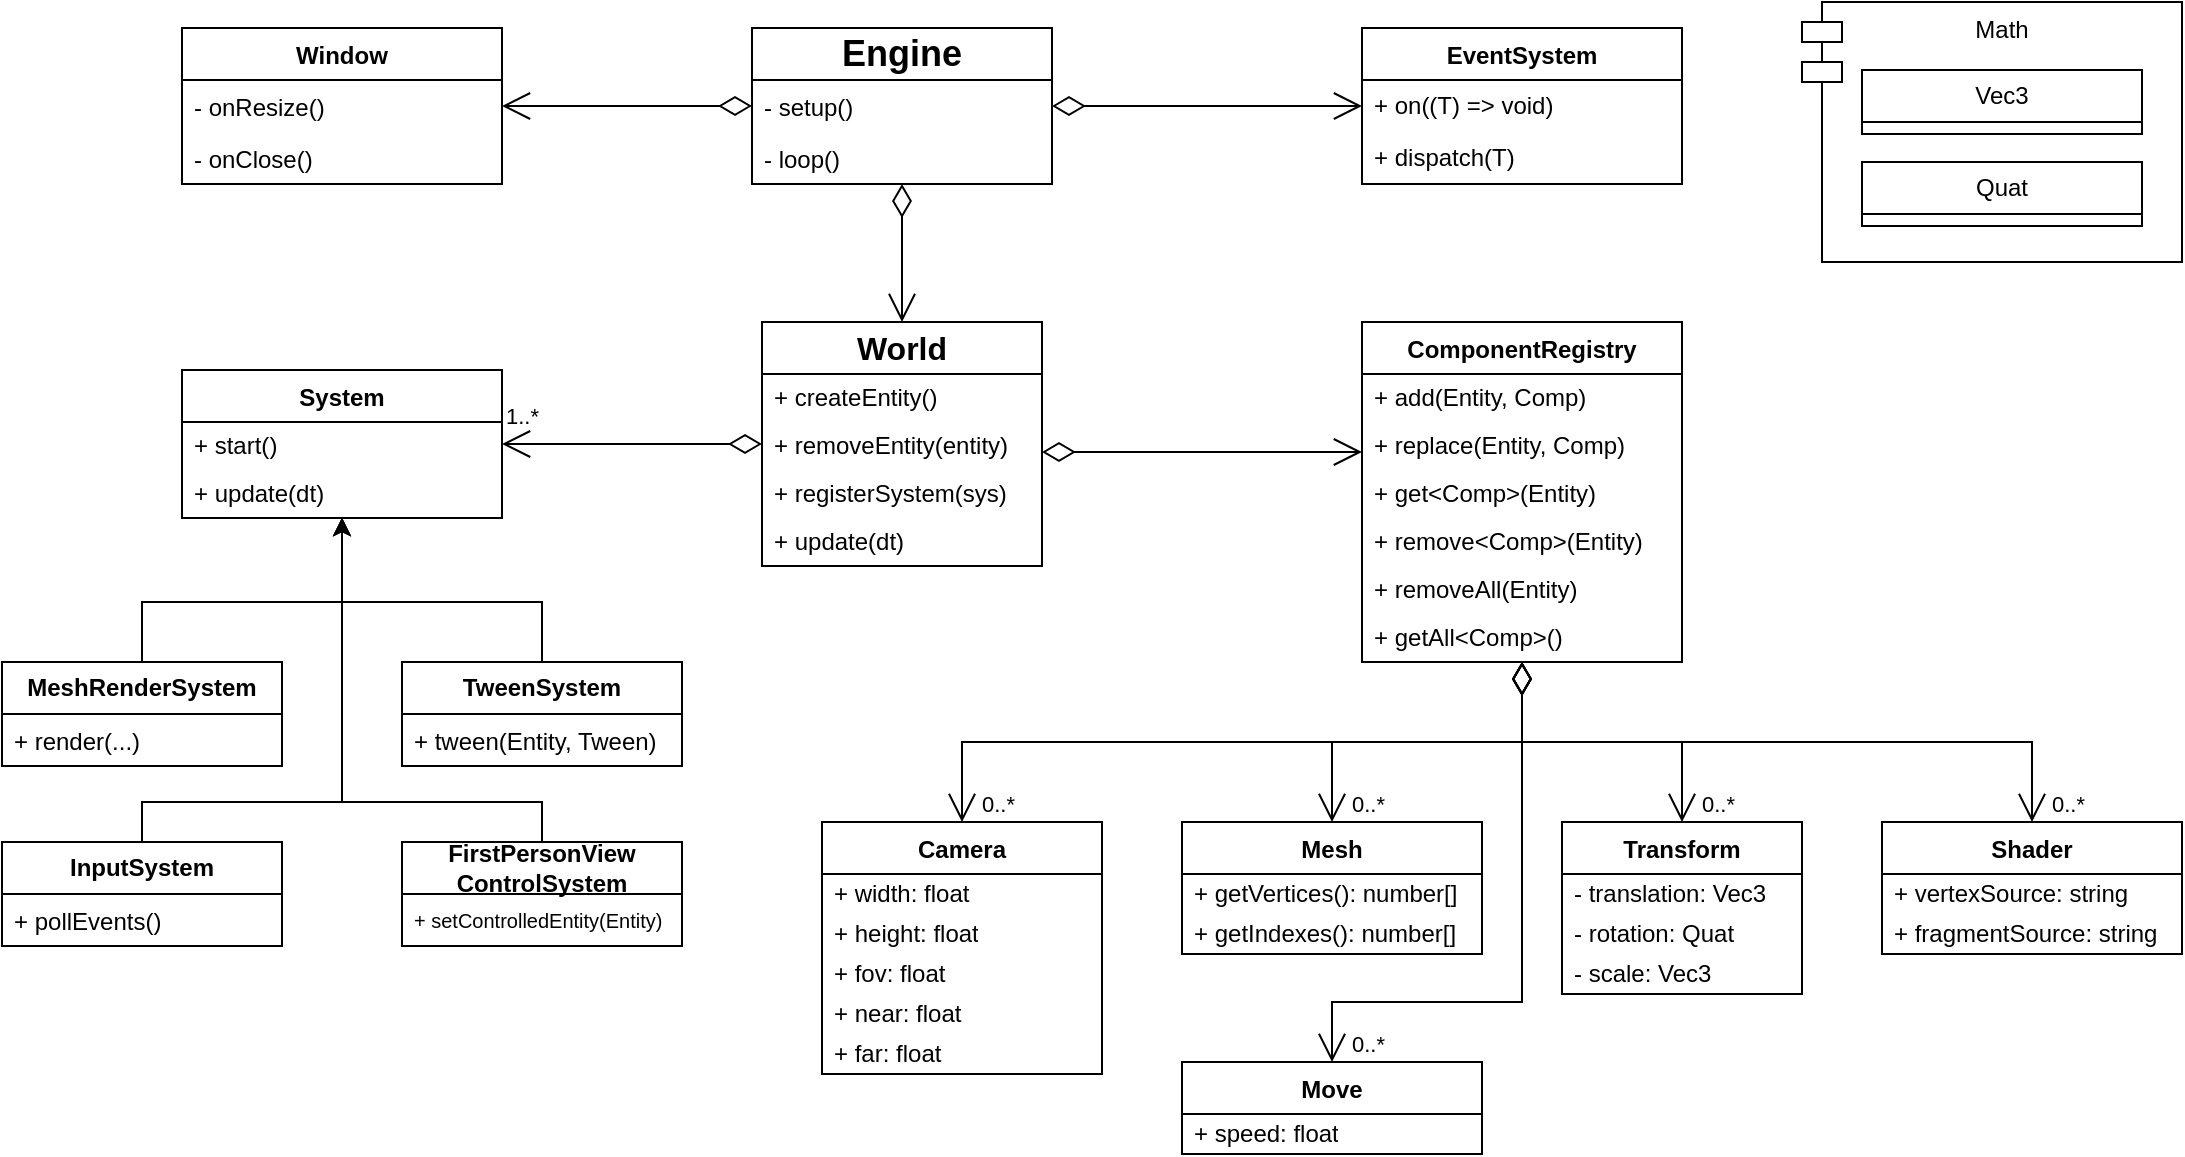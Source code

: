 <mxfile version="27.0.9">
  <diagram name="Страница — 1" id="kJVgFP-XCL9LoOZHXFr-">
    <mxGraphModel dx="1051" dy="782" grid="1" gridSize="10" guides="1" tooltips="1" connect="1" arrows="1" fold="1" page="1" pageScale="1" pageWidth="1169" pageHeight="827" background="none" math="0" shadow="0">
      <root>
        <mxCell id="0" />
        <mxCell id="1" parent="0" />
        <mxCell id="59MKXKUP5RYxz5AlFKz5-1" value="Window" style="swimlane;fontStyle=1;align=center;verticalAlign=top;childLayout=stackLayout;horizontal=1;startSize=26;horizontalStack=0;resizeParent=1;resizeParentMax=0;resizeLast=0;collapsible=1;marginBottom=0;whiteSpace=wrap;html=1;rounded=0;" parent="1" vertex="1">
          <mxGeometry x="130" y="33" width="160" height="78" as="geometry">
            <mxRectangle x="420" y="360" width="100" height="30" as="alternateBounds" />
          </mxGeometry>
        </mxCell>
        <mxCell id="wzKogEVJgoXQ_dvHDsTk-3" value="- onResize()" style="text;strokeColor=none;fillColor=none;align=left;verticalAlign=top;spacingLeft=4;spacingRight=4;overflow=hidden;rotatable=0;points=[[0,0.5],[1,0.5]];portConstraint=eastwest;whiteSpace=wrap;html=1;rounded=0;" parent="59MKXKUP5RYxz5AlFKz5-1" vertex="1">
          <mxGeometry y="26" width="160" height="26" as="geometry" />
        </mxCell>
        <mxCell id="wzKogEVJgoXQ_dvHDsTk-4" value="- onClose()" style="text;strokeColor=none;fillColor=none;align=left;verticalAlign=top;spacingLeft=4;spacingRight=4;overflow=hidden;rotatable=0;points=[[0,0.5],[1,0.5]];portConstraint=eastwest;whiteSpace=wrap;html=1;rounded=0;" parent="59MKXKUP5RYxz5AlFKz5-1" vertex="1">
          <mxGeometry y="52" width="160" height="26" as="geometry" />
        </mxCell>
        <mxCell id="gk4QDaXg1C4XhF2hDk9a-3" value="Engine" style="swimlane;fontStyle=1;align=center;verticalAlign=middle;childLayout=stackLayout;horizontal=1;startSize=26;horizontalStack=0;resizeParent=1;resizeParentMax=0;resizeLast=0;collapsible=1;marginBottom=0;whiteSpace=wrap;html=1;rounded=0;fontSize=18;" parent="1" vertex="1">
          <mxGeometry x="415" y="33" width="150" height="78" as="geometry" />
        </mxCell>
        <mxCell id="gk4QDaXg1C4XhF2hDk9a-6" value="- setup()" style="text;strokeColor=none;fillColor=none;align=left;verticalAlign=top;spacingLeft=4;spacingRight=4;overflow=hidden;rotatable=0;points=[[0,0.5],[1,0.5]];portConstraint=eastwest;whiteSpace=wrap;html=1;rounded=0;" parent="gk4QDaXg1C4XhF2hDk9a-3" vertex="1">
          <mxGeometry y="26" width="150" height="26" as="geometry" />
        </mxCell>
        <mxCell id="QrIwYJtL0aNKeHC7VFV3-32" value="- loop()" style="text;strokeColor=none;fillColor=none;align=left;verticalAlign=top;spacingLeft=4;spacingRight=4;overflow=hidden;rotatable=0;points=[[0,0.5],[1,0.5]];portConstraint=eastwest;whiteSpace=wrap;html=1;rounded=0;" parent="gk4QDaXg1C4XhF2hDk9a-3" vertex="1">
          <mxGeometry y="52" width="150" height="26" as="geometry" />
        </mxCell>
        <mxCell id="wzKogEVJgoXQ_dvHDsTk-5" value="Mesh" style="swimlane;fontStyle=1;align=center;verticalAlign=top;childLayout=stackLayout;horizontal=1;startSize=26;horizontalStack=0;resizeParent=1;resizeParentMax=0;resizeLast=0;collapsible=1;marginBottom=0;whiteSpace=wrap;html=1;rounded=0;" parent="1" vertex="1">
          <mxGeometry x="630" y="430" width="150" height="66" as="geometry" />
        </mxCell>
        <mxCell id="wzKogEVJgoXQ_dvHDsTk-8" value="+ getVertices(): number[]" style="text;strokeColor=none;fillColor=none;align=left;verticalAlign=middle;spacingLeft=4;spacingRight=4;overflow=hidden;rotatable=0;points=[[0,0.5],[1,0.5]];portConstraint=eastwest;whiteSpace=wrap;html=1;rounded=0;" parent="wzKogEVJgoXQ_dvHDsTk-5" vertex="1">
          <mxGeometry y="26" width="150" height="20" as="geometry" />
        </mxCell>
        <mxCell id="wzKogEVJgoXQ_dvHDsTk-9" value="+ getIndexes(): number[]" style="text;strokeColor=none;fillColor=none;align=left;verticalAlign=middle;spacingLeft=4;spacingRight=4;overflow=hidden;rotatable=0;points=[[0,0.5],[1,0.5]];portConstraint=eastwest;whiteSpace=wrap;html=1;rounded=0;" parent="wzKogEVJgoXQ_dvHDsTk-5" vertex="1">
          <mxGeometry y="46" width="150" height="20" as="geometry" />
        </mxCell>
        <mxCell id="QrIwYJtL0aNKeHC7VFV3-47" style="edgeStyle=orthogonalEdgeStyle;rounded=0;orthogonalLoop=1;jettySize=auto;html=1;" parent="1" source="wzKogEVJgoXQ_dvHDsTk-12" target="QrIwYJtL0aNKeHC7VFV3-22" edge="1">
          <mxGeometry relative="1" as="geometry">
            <Array as="points">
              <mxPoint x="110" y="320" />
              <mxPoint x="210" y="320" />
            </Array>
          </mxGeometry>
        </mxCell>
        <mxCell id="wzKogEVJgoXQ_dvHDsTk-12" value="&lt;b&gt;Mesh&lt;/b&gt;&lt;b style=&quot;background-color: transparent; color: light-dark(rgb(0, 0, 0), rgb(255, 255, 255));&quot;&gt;RenderSystem&lt;/b&gt;" style="swimlane;fontStyle=0;childLayout=stackLayout;horizontal=1;startSize=26;horizontalStack=0;resizeParent=1;resizeParentMax=0;resizeLast=0;collapsible=1;marginBottom=0;whiteSpace=wrap;html=1;rounded=0;" parent="1" vertex="1">
          <mxGeometry x="40" y="350" width="140" height="52" as="geometry" />
        </mxCell>
        <mxCell id="wzKogEVJgoXQ_dvHDsTk-28" value="+ render(...)" style="text;strokeColor=none;fillColor=none;align=left;verticalAlign=top;spacingLeft=4;spacingRight=4;overflow=hidden;rotatable=0;points=[[0,0.5],[1,0.5]];portConstraint=eastwest;whiteSpace=wrap;html=1;rounded=0;" parent="wzKogEVJgoXQ_dvHDsTk-12" vertex="1">
          <mxGeometry y="26" width="140" height="26" as="geometry" />
        </mxCell>
        <mxCell id="wzKogEVJgoXQ_dvHDsTk-47" value="Shader" style="swimlane;fontStyle=1;align=center;verticalAlign=top;childLayout=stackLayout;horizontal=1;startSize=26;horizontalStack=0;resizeParent=1;resizeParentMax=0;resizeLast=0;collapsible=1;marginBottom=0;whiteSpace=wrap;html=1;" parent="1" vertex="1">
          <mxGeometry x="980" y="430" width="150" height="66" as="geometry" />
        </mxCell>
        <mxCell id="y3rgqpHlrFi_ndwINQHy-4" value="+ vertexSource: string" style="text;strokeColor=none;fillColor=none;align=left;verticalAlign=middle;spacingLeft=4;spacingRight=4;overflow=hidden;rotatable=0;points=[[0,0.5],[1,0.5]];portConstraint=eastwest;whiteSpace=wrap;html=1;" parent="wzKogEVJgoXQ_dvHDsTk-47" vertex="1">
          <mxGeometry y="26" width="150" height="20" as="geometry" />
        </mxCell>
        <mxCell id="y3rgqpHlrFi_ndwINQHy-5" value="+ fragmentSource: string" style="text;strokeColor=none;fillColor=none;align=left;verticalAlign=middle;spacingLeft=4;spacingRight=4;overflow=hidden;rotatable=0;points=[[0,0.5],[1,0.5]];portConstraint=eastwest;whiteSpace=wrap;html=1;" parent="wzKogEVJgoXQ_dvHDsTk-47" vertex="1">
          <mxGeometry y="46" width="150" height="20" as="geometry" />
        </mxCell>
        <mxCell id="wzKogEVJgoXQ_dvHDsTk-62" value="Camera" style="swimlane;fontStyle=1;align=center;verticalAlign=top;childLayout=stackLayout;horizontal=1;startSize=26;horizontalStack=0;resizeParent=1;resizeParentMax=0;resizeLast=0;collapsible=1;marginBottom=0;whiteSpace=wrap;html=1;comic=0;noLabel=0;" parent="1" vertex="1">
          <mxGeometry x="450" y="430" width="140" height="126" as="geometry" />
        </mxCell>
        <mxCell id="wzKogEVJgoXQ_dvHDsTk-65" value="+ width: float" style="text;strokeColor=none;fillColor=none;align=left;verticalAlign=middle;spacingLeft=4;spacingRight=4;overflow=hidden;rotatable=0;points=[[0,0.5],[1,0.5]];portConstraint=eastwest;whiteSpace=wrap;html=1;" parent="wzKogEVJgoXQ_dvHDsTk-62" vertex="1">
          <mxGeometry y="26" width="140" height="20" as="geometry" />
        </mxCell>
        <mxCell id="wzKogEVJgoXQ_dvHDsTk-68" value="+ height: float" style="text;strokeColor=none;fillColor=none;align=left;verticalAlign=middle;spacingLeft=4;spacingRight=4;overflow=hidden;rotatable=0;points=[[0,0.5],[1,0.5]];portConstraint=eastwest;whiteSpace=wrap;html=1;" parent="wzKogEVJgoXQ_dvHDsTk-62" vertex="1">
          <mxGeometry y="46" width="140" height="20" as="geometry" />
        </mxCell>
        <mxCell id="QrIwYJtL0aNKeHC7VFV3-45" style="edgeStyle=orthogonalEdgeStyle;rounded=0;orthogonalLoop=1;jettySize=auto;html=1;exitX=1;exitY=0.5;exitDx=0;exitDy=0;" parent="wzKogEVJgoXQ_dvHDsTk-62" source="wzKogEVJgoXQ_dvHDsTk-68" target="wzKogEVJgoXQ_dvHDsTk-68" edge="1">
          <mxGeometry relative="1" as="geometry" />
        </mxCell>
        <mxCell id="y3rgqpHlrFi_ndwINQHy-1" value="+ fov: float" style="text;strokeColor=none;fillColor=none;align=left;verticalAlign=middle;spacingLeft=4;spacingRight=4;overflow=hidden;rotatable=0;points=[[0,0.5],[1,0.5]];portConstraint=eastwest;whiteSpace=wrap;html=1;" parent="wzKogEVJgoXQ_dvHDsTk-62" vertex="1">
          <mxGeometry y="66" width="140" height="20" as="geometry" />
        </mxCell>
        <mxCell id="y3rgqpHlrFi_ndwINQHy-2" value="+ near: float" style="text;strokeColor=none;fillColor=none;align=left;verticalAlign=middle;spacingLeft=4;spacingRight=4;overflow=hidden;rotatable=0;points=[[0,0.5],[1,0.5]];portConstraint=eastwest;whiteSpace=wrap;html=1;" parent="wzKogEVJgoXQ_dvHDsTk-62" vertex="1">
          <mxGeometry y="86" width="140" height="20" as="geometry" />
        </mxCell>
        <mxCell id="y3rgqpHlrFi_ndwINQHy-3" value="+ far: float" style="text;strokeColor=none;fillColor=none;align=left;verticalAlign=middle;spacingLeft=4;spacingRight=4;overflow=hidden;rotatable=0;points=[[0,0.5],[1,0.5]];portConstraint=eastwest;whiteSpace=wrap;html=1;" parent="wzKogEVJgoXQ_dvHDsTk-62" vertex="1">
          <mxGeometry y="106" width="140" height="20" as="geometry" />
        </mxCell>
        <mxCell id="wzKogEVJgoXQ_dvHDsTk-69" value="ComponentRegistry" style="swimlane;fontStyle=1;align=center;verticalAlign=top;childLayout=stackLayout;horizontal=1;startSize=26;horizontalStack=0;resizeParent=1;resizeParentMax=0;resizeLast=0;collapsible=1;marginBottom=0;whiteSpace=wrap;html=1;" parent="1" vertex="1">
          <mxGeometry x="720" y="180" width="160" height="170" as="geometry" />
        </mxCell>
        <mxCell id="QrIwYJtL0aNKeHC7VFV3-17" value="+ add(Entity, Comp)" style="text;strokeColor=none;fillColor=none;align=left;verticalAlign=middle;spacingLeft=4;spacingRight=4;overflow=hidden;rotatable=0;points=[[0,0.5],[1,0.5]];portConstraint=eastwest;whiteSpace=wrap;html=1;" parent="wzKogEVJgoXQ_dvHDsTk-69" vertex="1">
          <mxGeometry y="26" width="160" height="24" as="geometry" />
        </mxCell>
        <mxCell id="y3rgqpHlrFi_ndwINQHy-11" value="+ replace(Entity, Comp)" style="text;strokeColor=none;fillColor=none;align=left;verticalAlign=middle;spacingLeft=4;spacingRight=4;overflow=hidden;rotatable=0;points=[[0,0.5],[1,0.5]];portConstraint=eastwest;whiteSpace=wrap;html=1;" parent="wzKogEVJgoXQ_dvHDsTk-69" vertex="1">
          <mxGeometry y="50" width="160" height="24" as="geometry" />
        </mxCell>
        <mxCell id="QrIwYJtL0aNKeHC7VFV3-19" value="+ get&amp;lt;Comp&amp;gt;(Entity)" style="text;strokeColor=none;fillColor=none;align=left;verticalAlign=middle;spacingLeft=4;spacingRight=4;overflow=hidden;rotatable=0;points=[[0,0.5],[1,0.5]];portConstraint=eastwest;whiteSpace=wrap;html=1;" parent="wzKogEVJgoXQ_dvHDsTk-69" vertex="1">
          <mxGeometry y="74" width="160" height="24" as="geometry" />
        </mxCell>
        <mxCell id="QrIwYJtL0aNKeHC7VFV3-64" value="+ remove&amp;lt;Comp&amp;gt;(E&lt;span style=&quot;background-color: transparent; color: light-dark(rgb(0, 0, 0), rgb(255, 255, 255));&quot;&gt;ntity)&lt;/span&gt;" style="text;strokeColor=none;fillColor=none;align=left;verticalAlign=middle;spacingLeft=4;spacingRight=4;overflow=hidden;rotatable=0;points=[[0,0.5],[1,0.5]];portConstraint=eastwest;whiteSpace=wrap;html=1;" parent="wzKogEVJgoXQ_dvHDsTk-69" vertex="1">
          <mxGeometry y="98" width="160" height="24" as="geometry" />
        </mxCell>
        <mxCell id="QrIwYJtL0aNKeHC7VFV3-65" value="+ removeAll(E&lt;span style=&quot;background-color: transparent; color: light-dark(rgb(0, 0, 0), rgb(255, 255, 255));&quot;&gt;ntity)&lt;/span&gt;" style="text;strokeColor=none;fillColor=none;align=left;verticalAlign=middle;spacingLeft=4;spacingRight=4;overflow=hidden;rotatable=0;points=[[0,0.5],[1,0.5]];portConstraint=eastwest;whiteSpace=wrap;html=1;" parent="wzKogEVJgoXQ_dvHDsTk-69" vertex="1">
          <mxGeometry y="122" width="160" height="24" as="geometry" />
        </mxCell>
        <mxCell id="y3rgqpHlrFi_ndwINQHy-10" value="+ getAll&amp;lt;Comp&amp;gt;()" style="text;strokeColor=none;fillColor=none;align=left;verticalAlign=middle;spacingLeft=4;spacingRight=4;overflow=hidden;rotatable=0;points=[[0,0.5],[1,0.5]];portConstraint=eastwest;whiteSpace=wrap;html=1;" parent="wzKogEVJgoXQ_dvHDsTk-69" vertex="1">
          <mxGeometry y="146" width="160" height="24" as="geometry" />
        </mxCell>
        <mxCell id="wzKogEVJgoXQ_dvHDsTk-76" value="Transform" style="swimlane;fontStyle=1;align=center;verticalAlign=top;childLayout=stackLayout;horizontal=1;startSize=26;horizontalStack=0;resizeParent=1;resizeParentMax=0;resizeLast=0;collapsible=1;marginBottom=0;whiteSpace=wrap;html=1;" parent="1" vertex="1">
          <mxGeometry x="820" y="430" width="120" height="86" as="geometry" />
        </mxCell>
        <mxCell id="QrIwYJtL0aNKeHC7VFV3-8" value="- translation: Vec3" style="text;strokeColor=none;fillColor=none;align=left;verticalAlign=middle;spacingLeft=4;spacingRight=4;overflow=hidden;rotatable=0;points=[[0,0.5],[1,0.5]];portConstraint=eastwest;whiteSpace=wrap;html=1;" parent="wzKogEVJgoXQ_dvHDsTk-76" vertex="1">
          <mxGeometry y="26" width="120" height="20" as="geometry" />
        </mxCell>
        <mxCell id="QrIwYJtL0aNKeHC7VFV3-9" value="- rotation: Quat" style="text;strokeColor=none;fillColor=none;align=left;verticalAlign=middle;spacingLeft=4;spacingRight=4;overflow=hidden;rotatable=0;points=[[0,0.5],[1,0.5]];portConstraint=eastwest;whiteSpace=wrap;html=1;" parent="wzKogEVJgoXQ_dvHDsTk-76" vertex="1">
          <mxGeometry y="46" width="120" height="20" as="geometry" />
        </mxCell>
        <mxCell id="QrIwYJtL0aNKeHC7VFV3-6" value="- scale: Vec3" style="text;strokeColor=none;fillColor=none;align=left;verticalAlign=middle;spacingLeft=4;spacingRight=4;overflow=hidden;rotatable=0;points=[[0,0.5],[1,0.5]];portConstraint=eastwest;whiteSpace=wrap;html=1;" parent="wzKogEVJgoXQ_dvHDsTk-76" vertex="1">
          <mxGeometry y="66" width="120" height="20" as="geometry" />
        </mxCell>
        <mxCell id="QrIwYJtL0aNKeHC7VFV3-48" style="edgeStyle=orthogonalEdgeStyle;rounded=0;orthogonalLoop=1;jettySize=auto;html=1;" parent="1" source="QrIwYJtL0aNKeHC7VFV3-3" target="QrIwYJtL0aNKeHC7VFV3-22" edge="1">
          <mxGeometry relative="1" as="geometry">
            <Array as="points">
              <mxPoint x="310" y="320" />
              <mxPoint x="210" y="320" />
            </Array>
          </mxGeometry>
        </mxCell>
        <mxCell id="QrIwYJtL0aNKeHC7VFV3-3" value="&lt;b&gt;TweenSystem&lt;/b&gt;" style="swimlane;fontStyle=0;childLayout=stackLayout;horizontal=1;startSize=26;horizontalStack=0;resizeParent=1;resizeParentMax=0;resizeLast=0;collapsible=1;marginBottom=0;whiteSpace=wrap;html=1;rounded=0;" parent="1" vertex="1">
          <mxGeometry x="240" y="350" width="140" height="52" as="geometry" />
        </mxCell>
        <mxCell id="QrIwYJtL0aNKeHC7VFV3-4" value="+ tween&lt;span style=&quot;background-color: transparent; color: light-dark(rgb(0, 0, 0), rgb(255, 255, 255));&quot;&gt;(Entity, Tween)&lt;/span&gt;" style="text;strokeColor=none;fillColor=none;align=left;verticalAlign=top;spacingLeft=4;spacingRight=4;overflow=hidden;rotatable=0;points=[[0,0.5],[1,0.5]];portConstraint=eastwest;whiteSpace=wrap;html=1;rounded=0;" parent="QrIwYJtL0aNKeHC7VFV3-3" vertex="1">
          <mxGeometry y="26" width="140" height="26" as="geometry" />
        </mxCell>
        <mxCell id="QrIwYJtL0aNKeHC7VFV3-10" value="World" style="swimlane;fontStyle=1;align=center;verticalAlign=middle;childLayout=stackLayout;horizontal=1;startSize=26;horizontalStack=0;resizeParent=1;resizeParentMax=0;resizeLast=0;collapsible=1;marginBottom=0;whiteSpace=wrap;html=1;fontSize=16;" parent="1" vertex="1">
          <mxGeometry x="420" y="180" width="140" height="122" as="geometry" />
        </mxCell>
        <mxCell id="QrIwYJtL0aNKeHC7VFV3-16" value="+ createEntity()" style="text;strokeColor=none;fillColor=none;align=left;verticalAlign=middle;spacingLeft=4;spacingRight=4;overflow=hidden;rotatable=0;points=[[0,0.5],[1,0.5]];portConstraint=eastwest;whiteSpace=wrap;html=1;" parent="QrIwYJtL0aNKeHC7VFV3-10" vertex="1">
          <mxGeometry y="26" width="140" height="24" as="geometry" />
        </mxCell>
        <mxCell id="QrIwYJtL0aNKeHC7VFV3-63" value="+ removeEntity(e&lt;span style=&quot;background-color: transparent; color: light-dark(rgb(0, 0, 0), rgb(255, 255, 255));&quot;&gt;ntity)&lt;/span&gt;" style="text;strokeColor=none;fillColor=none;align=left;verticalAlign=middle;spacingLeft=4;spacingRight=4;overflow=hidden;rotatable=0;points=[[0,0.5],[1,0.5]];portConstraint=eastwest;whiteSpace=wrap;html=1;" parent="QrIwYJtL0aNKeHC7VFV3-10" vertex="1">
          <mxGeometry y="50" width="140" height="24" as="geometry" />
        </mxCell>
        <mxCell id="QrIwYJtL0aNKeHC7VFV3-15" value="+ registerSystem(sys)" style="text;strokeColor=none;fillColor=none;align=left;verticalAlign=middle;spacingLeft=4;spacingRight=4;overflow=hidden;rotatable=0;points=[[0,0.5],[1,0.5]];portConstraint=eastwest;whiteSpace=wrap;html=1;" parent="QrIwYJtL0aNKeHC7VFV3-10" vertex="1">
          <mxGeometry y="74" width="140" height="24" as="geometry" />
        </mxCell>
        <mxCell id="QrIwYJtL0aNKeHC7VFV3-13" value="+ update(dt)" style="text;strokeColor=none;fillColor=none;align=left;verticalAlign=middle;spacingLeft=4;spacingRight=4;overflow=hidden;rotatable=0;points=[[0,0.5],[1,0.5]];portConstraint=eastwest;whiteSpace=wrap;html=1;" parent="QrIwYJtL0aNKeHC7VFV3-10" vertex="1">
          <mxGeometry y="98" width="140" height="24" as="geometry" />
        </mxCell>
        <mxCell id="QrIwYJtL0aNKeHC7VFV3-22" value="System" style="swimlane;fontStyle=1;align=center;verticalAlign=top;childLayout=stackLayout;horizontal=1;startSize=26;horizontalStack=0;resizeParent=1;resizeParentMax=0;resizeLast=0;collapsible=1;marginBottom=0;whiteSpace=wrap;html=1;" parent="1" vertex="1">
          <mxGeometry x="130" y="204" width="160" height="74" as="geometry" />
        </mxCell>
        <mxCell id="QrIwYJtL0aNKeHC7VFV3-25" value="+ start(&lt;span style=&quot;background-color: transparent; color: light-dark(rgb(0, 0, 0), rgb(255, 255, 255));&quot;&gt;)&lt;/span&gt;" style="text;strokeColor=none;fillColor=none;align=left;verticalAlign=middle;spacingLeft=4;spacingRight=4;overflow=hidden;rotatable=0;points=[[0,0.5],[1,0.5]];portConstraint=eastwest;whiteSpace=wrap;html=1;" parent="QrIwYJtL0aNKeHC7VFV3-22" vertex="1">
          <mxGeometry y="26" width="160" height="24" as="geometry" />
        </mxCell>
        <mxCell id="y3rgqpHlrFi_ndwINQHy-7" value="+ update(dt&lt;span style=&quot;background-color: transparent; color: light-dark(rgb(0, 0, 0), rgb(255, 255, 255));&quot;&gt;)&lt;/span&gt;" style="text;strokeColor=none;fillColor=none;align=left;verticalAlign=middle;spacingLeft=4;spacingRight=4;overflow=hidden;rotatable=0;points=[[0,0.5],[1,0.5]];portConstraint=eastwest;whiteSpace=wrap;html=1;" parent="QrIwYJtL0aNKeHC7VFV3-22" vertex="1">
          <mxGeometry y="50" width="160" height="24" as="geometry" />
        </mxCell>
        <mxCell id="QrIwYJtL0aNKeHC7VFV3-27" value="1..*" style="endArrow=open;html=1;endSize=12;startArrow=diamondThin;startSize=14;startFill=0;edgeStyle=orthogonalEdgeStyle;align=right;verticalAlign=bottom;rounded=0;fontColor=none;noLabel=1;" parent="1" source="QrIwYJtL0aNKeHC7VFV3-10" target="wzKogEVJgoXQ_dvHDsTk-69" edge="1">
          <mxGeometry x="1" y="-10" relative="1" as="geometry">
            <mxPoint x="105" y="173" as="sourcePoint" />
            <mxPoint x="265" y="173" as="targetPoint" />
            <Array as="points">
              <mxPoint x="615" y="245" />
              <mxPoint x="615" y="245" />
            </Array>
            <mxPoint as="offset" />
          </mxGeometry>
        </mxCell>
        <mxCell id="QrIwYJtL0aNKeHC7VFV3-28" value="1..*" style="endArrow=open;html=1;endSize=12;startArrow=diamondThin;startSize=14;startFill=0;edgeStyle=orthogonalEdgeStyle;align=left;verticalAlign=bottom;rounded=0;" parent="1" source="QrIwYJtL0aNKeHC7VFV3-10" target="QrIwYJtL0aNKeHC7VFV3-22" edge="1">
          <mxGeometry x="1" y="-5" relative="1" as="geometry">
            <mxPoint x="275" y="190" as="sourcePoint" />
            <mxPoint x="149.002" y="340" as="targetPoint" />
            <Array as="points" />
            <mxPoint as="offset" />
          </mxGeometry>
        </mxCell>
        <mxCell id="QrIwYJtL0aNKeHC7VFV3-75" value="0..*" style="edgeStyle=orthogonalEdgeStyle;rounded=0;orthogonalLoop=1;jettySize=auto;html=1;endArrow=open;endFill=0;startArrow=diamondThin;startFill=0;strokeColor=default;align=left;verticalAlign=bottom;fontFamily=Helvetica;fontSize=11;fontColor=default;labelBackgroundColor=default;startSize=14;endSize=12;spacing=2;spacingLeft=8;" parent="1" source="wzKogEVJgoXQ_dvHDsTk-69" target="wzKogEVJgoXQ_dvHDsTk-5" edge="1">
          <mxGeometry x="1" relative="1" as="geometry">
            <mxPoint x="803.98" y="584" as="sourcePoint" />
            <mxPoint x="883.98" y="712" as="targetPoint" />
            <Array as="points">
              <mxPoint x="800" y="390" />
              <mxPoint x="705" y="390" />
            </Array>
            <mxPoint as="offset" />
          </mxGeometry>
        </mxCell>
        <mxCell id="QrIwYJtL0aNKeHC7VFV3-78" value="1..*" style="endArrow=open;html=1;endSize=12;startArrow=diamondThin;startSize=14;startFill=0;edgeStyle=orthogonalEdgeStyle;align=right;verticalAlign=bottom;rounded=0;fontColor=none;noLabel=1;" parent="1" source="gk4QDaXg1C4XhF2hDk9a-3" target="QrIwYJtL0aNKeHC7VFV3-10" edge="1">
          <mxGeometry x="1" y="-10" relative="1" as="geometry">
            <mxPoint x="369" y="150" as="sourcePoint" />
            <mxPoint x="385" y="340" as="targetPoint" />
            <Array as="points">
              <mxPoint x="490" y="72" />
            </Array>
            <mxPoint as="offset" />
          </mxGeometry>
        </mxCell>
        <mxCell id="QrIwYJtL0aNKeHC7VFV3-79" value="1..*" style="endArrow=open;html=1;endSize=12;startArrow=diamondThin;startSize=14;startFill=0;edgeStyle=orthogonalEdgeStyle;align=right;verticalAlign=bottom;rounded=0;fontColor=none;noLabel=1;" parent="1" source="gk4QDaXg1C4XhF2hDk9a-3" target="59MKXKUP5RYxz5AlFKz5-1" edge="1">
          <mxGeometry x="1" y="-10" relative="1" as="geometry">
            <mxPoint x="355" y="82" as="sourcePoint" />
            <mxPoint x="431" y="82" as="targetPoint" />
            <Array as="points" />
            <mxPoint as="offset" />
          </mxGeometry>
        </mxCell>
        <mxCell id="y3rgqpHlrFi_ndwINQHy-6" value="" style="group" parent="1" vertex="1" connectable="0">
          <mxGeometry x="940" y="20" width="190" height="130" as="geometry" />
        </mxCell>
        <mxCell id="T-zd2cSABAyiTnIaaSCx-3" value="Math" style="shape=module;align=left;spacingLeft=10;align=center;verticalAlign=top;whiteSpace=wrap;html=1;container=0;" parent="y3rgqpHlrFi_ndwINQHy-6" vertex="1">
          <mxGeometry width="190" height="130" as="geometry" />
        </mxCell>
        <mxCell id="T-zd2cSABAyiTnIaaSCx-5" value="Vec3" style="swimlane;fontStyle=0;childLayout=stackLayout;horizontal=1;startSize=26;fillColor=none;horizontalStack=0;resizeParent=1;resizeParentMax=0;resizeLast=0;collapsible=1;marginBottom=0;whiteSpace=wrap;html=1;container=0;" parent="y3rgqpHlrFi_ndwINQHy-6" vertex="1">
          <mxGeometry x="30" y="34" width="140" height="32" as="geometry" />
        </mxCell>
        <mxCell id="QrIwYJtL0aNKeHC7VFV3-1" value="Quat" style="swimlane;fontStyle=0;childLayout=stackLayout;horizontal=1;startSize=26;fillColor=none;horizontalStack=0;resizeParent=1;resizeParentMax=0;resizeLast=0;collapsible=1;marginBottom=0;whiteSpace=wrap;html=1;container=0;" parent="y3rgqpHlrFi_ndwINQHy-6" vertex="1">
          <mxGeometry x="30" y="80" width="140" height="32" as="geometry" />
        </mxCell>
        <mxCell id="y3rgqpHlrFi_ndwINQHy-8" value="&lt;b style=&quot;background-color: transparent; color: light-dark(rgb(0, 0, 0), rgb(255, 255, 255));&quot;&gt;InputSystem&lt;/b&gt;" style="swimlane;fontStyle=0;childLayout=stackLayout;horizontal=1;startSize=26;horizontalStack=0;resizeParent=1;resizeParentMax=0;resizeLast=0;collapsible=1;marginBottom=0;whiteSpace=wrap;html=1;rounded=0;" parent="1" vertex="1">
          <mxGeometry x="40" y="440" width="140" height="52" as="geometry" />
        </mxCell>
        <mxCell id="y3rgqpHlrFi_ndwINQHy-9" value="+ pollEvents()" style="text;strokeColor=none;fillColor=none;align=left;verticalAlign=top;spacingLeft=4;spacingRight=4;overflow=hidden;rotatable=0;points=[[0,0.5],[1,0.5]];portConstraint=eastwest;whiteSpace=wrap;html=1;rounded=0;" parent="y3rgqpHlrFi_ndwINQHy-8" vertex="1">
          <mxGeometry y="26" width="140" height="26" as="geometry" />
        </mxCell>
        <mxCell id="y3rgqpHlrFi_ndwINQHy-13" value="0..*" style="edgeStyle=orthogonalEdgeStyle;rounded=0;orthogonalLoop=1;jettySize=auto;html=1;endArrow=open;endFill=0;startArrow=diamondThin;startFill=0;strokeColor=default;align=left;verticalAlign=bottom;fontFamily=Helvetica;fontSize=11;fontColor=default;labelBackgroundColor=default;startSize=14;endSize=12;spacing=2;spacingLeft=8;" parent="1" source="wzKogEVJgoXQ_dvHDsTk-69" target="wzKogEVJgoXQ_dvHDsTk-76" edge="1">
          <mxGeometry x="1" relative="1" as="geometry">
            <mxPoint x="784" y="360" as="sourcePoint" />
            <mxPoint x="694" y="560" as="targetPoint" />
            <Array as="points">
              <mxPoint x="800" y="390" />
              <mxPoint x="880" y="390" />
            </Array>
            <mxPoint as="offset" />
          </mxGeometry>
        </mxCell>
        <mxCell id="y3rgqpHlrFi_ndwINQHy-14" value="0..*" style="edgeStyle=orthogonalEdgeStyle;rounded=0;orthogonalLoop=1;jettySize=auto;html=1;endArrow=open;endFill=0;startArrow=diamondThin;startFill=0;strokeColor=default;align=left;verticalAlign=bottom;fontFamily=Helvetica;fontSize=11;fontColor=default;labelBackgroundColor=default;startSize=14;endSize=12;spacing=2;spacingLeft=8;" parent="1" source="wzKogEVJgoXQ_dvHDsTk-69" target="wzKogEVJgoXQ_dvHDsTk-47" edge="1">
          <mxGeometry x="1" relative="1" as="geometry">
            <mxPoint x="784" y="360" as="sourcePoint" />
            <mxPoint x="864" y="560" as="targetPoint" />
            <Array as="points">
              <mxPoint x="800" y="390" />
              <mxPoint x="1055" y="390" />
            </Array>
            <mxPoint as="offset" />
          </mxGeometry>
        </mxCell>
        <mxCell id="y3rgqpHlrFi_ndwINQHy-15" value="0..*" style="edgeStyle=orthogonalEdgeStyle;rounded=0;orthogonalLoop=1;jettySize=auto;html=1;endArrow=open;endFill=0;startArrow=diamondThin;startFill=0;strokeColor=default;align=left;verticalAlign=bottom;fontFamily=Helvetica;fontSize=11;fontColor=default;labelBackgroundColor=default;startSize=14;endSize=12;spacing=2;spacingLeft=8;" parent="1" source="wzKogEVJgoXQ_dvHDsTk-69" target="wzKogEVJgoXQ_dvHDsTk-62" edge="1">
          <mxGeometry x="1" relative="1" as="geometry">
            <mxPoint x="784" y="360" as="sourcePoint" />
            <mxPoint x="694" y="440" as="targetPoint" />
            <Array as="points">
              <mxPoint x="800" y="390" />
              <mxPoint x="520" y="390" />
            </Array>
            <mxPoint as="offset" />
          </mxGeometry>
        </mxCell>
        <mxCell id="y3rgqpHlrFi_ndwINQHy-16" style="edgeStyle=orthogonalEdgeStyle;rounded=0;orthogonalLoop=1;jettySize=auto;html=1;" parent="1" source="y3rgqpHlrFi_ndwINQHy-8" target="QrIwYJtL0aNKeHC7VFV3-22" edge="1">
          <mxGeometry relative="1" as="geometry">
            <Array as="points">
              <mxPoint x="110" y="420" />
              <mxPoint x="210" y="420" />
            </Array>
            <mxPoint x="115" y="360" as="sourcePoint" />
            <mxPoint x="195" y="288" as="targetPoint" />
          </mxGeometry>
        </mxCell>
        <mxCell id="dZQ8e_kEkVXfQI79LgZ4-1" value="&lt;b&gt;FirstPersonView&lt;/b&gt;&lt;div&gt;&lt;b&gt;ControlSystem&lt;/b&gt;&lt;/div&gt;" style="swimlane;fontStyle=0;childLayout=stackLayout;horizontal=1;startSize=26;horizontalStack=0;resizeParent=1;resizeParentMax=0;resizeLast=0;collapsible=1;marginBottom=0;whiteSpace=wrap;html=1;rounded=0;" vertex="1" parent="1">
          <mxGeometry x="240" y="440" width="140" height="52" as="geometry" />
        </mxCell>
        <mxCell id="dZQ8e_kEkVXfQI79LgZ4-2" value="+ setControlledEntity(Entity)" style="text;strokeColor=none;fillColor=none;align=left;verticalAlign=middle;spacingLeft=4;spacingRight=4;overflow=hidden;rotatable=0;points=[[0,0.5],[1,0.5]];portConstraint=eastwest;whiteSpace=wrap;html=1;rounded=0;fontSize=10;" vertex="1" parent="dZQ8e_kEkVXfQI79LgZ4-1">
          <mxGeometry y="26" width="140" height="26" as="geometry" />
        </mxCell>
        <mxCell id="dZQ8e_kEkVXfQI79LgZ4-3" style="edgeStyle=orthogonalEdgeStyle;rounded=0;orthogonalLoop=1;jettySize=auto;html=1;" edge="1" parent="1" source="dZQ8e_kEkVXfQI79LgZ4-1" target="QrIwYJtL0aNKeHC7VFV3-22">
          <mxGeometry relative="1" as="geometry">
            <Array as="points">
              <mxPoint x="310" y="420" />
              <mxPoint x="210" y="420" />
            </Array>
            <mxPoint x="120" y="450" as="sourcePoint" />
            <mxPoint x="220" y="288" as="targetPoint" />
          </mxGeometry>
        </mxCell>
        <mxCell id="dZQ8e_kEkVXfQI79LgZ4-4" value="EventSystem" style="swimlane;fontStyle=1;align=center;verticalAlign=top;childLayout=stackLayout;horizontal=1;startSize=26;horizontalStack=0;resizeParent=1;resizeParentMax=0;resizeLast=0;collapsible=1;marginBottom=0;whiteSpace=wrap;html=1;rounded=0;" vertex="1" parent="1">
          <mxGeometry x="720" y="33" width="160" height="78" as="geometry">
            <mxRectangle x="420" y="360" width="100" height="30" as="alternateBounds" />
          </mxGeometry>
        </mxCell>
        <mxCell id="dZQ8e_kEkVXfQI79LgZ4-5" value="+ on((T) =&amp;gt; void)" style="text;strokeColor=none;fillColor=none;align=left;verticalAlign=middle;spacingLeft=4;spacingRight=4;overflow=hidden;rotatable=0;points=[[0,0.5],[1,0.5]];portConstraint=eastwest;whiteSpace=wrap;html=1;rounded=0;" vertex="1" parent="dZQ8e_kEkVXfQI79LgZ4-4">
          <mxGeometry y="26" width="160" height="26" as="geometry" />
        </mxCell>
        <mxCell id="dZQ8e_kEkVXfQI79LgZ4-6" value="+&lt;span style=&quot;background-color: transparent; color: light-dark(rgb(0, 0, 0), rgb(255, 255, 255));&quot;&gt;&amp;nbsp;dispatch(T)&lt;/span&gt;" style="text;strokeColor=none;fillColor=none;align=left;verticalAlign=middle;spacingLeft=4;spacingRight=4;overflow=hidden;rotatable=0;points=[[0,0.5],[1,0.5]];portConstraint=eastwest;whiteSpace=wrap;html=1;rounded=0;" vertex="1" parent="dZQ8e_kEkVXfQI79LgZ4-4">
          <mxGeometry y="52" width="160" height="26" as="geometry" />
        </mxCell>
        <mxCell id="dZQ8e_kEkVXfQI79LgZ4-7" value="Move" style="swimlane;fontStyle=1;align=center;verticalAlign=top;childLayout=stackLayout;horizontal=1;startSize=26;horizontalStack=0;resizeParent=1;resizeParentMax=0;resizeLast=0;collapsible=1;marginBottom=0;whiteSpace=wrap;html=1;rounded=0;" vertex="1" parent="1">
          <mxGeometry x="630" y="550" width="150" height="46" as="geometry" />
        </mxCell>
        <mxCell id="dZQ8e_kEkVXfQI79LgZ4-8" value="+ speed: float" style="text;strokeColor=none;fillColor=none;align=left;verticalAlign=middle;spacingLeft=4;spacingRight=4;overflow=hidden;rotatable=0;points=[[0,0.5],[1,0.5]];portConstraint=eastwest;whiteSpace=wrap;html=1;rounded=0;" vertex="1" parent="dZQ8e_kEkVXfQI79LgZ4-7">
          <mxGeometry y="26" width="150" height="20" as="geometry" />
        </mxCell>
        <mxCell id="dZQ8e_kEkVXfQI79LgZ4-10" value="0..*" style="edgeStyle=orthogonalEdgeStyle;rounded=0;orthogonalLoop=1;jettySize=auto;html=1;endArrow=open;endFill=0;startArrow=diamondThin;startFill=0;strokeColor=default;align=left;verticalAlign=bottom;fontFamily=Helvetica;fontSize=11;fontColor=default;labelBackgroundColor=default;startSize=14;endSize=12;spacing=2;spacingLeft=8;" edge="1" parent="1" source="wzKogEVJgoXQ_dvHDsTk-69" target="dZQ8e_kEkVXfQI79LgZ4-7">
          <mxGeometry x="1" relative="1" as="geometry">
            <mxPoint x="810" y="360" as="sourcePoint" />
            <mxPoint x="530" y="440" as="targetPoint" />
            <Array as="points">
              <mxPoint x="800" y="520" />
              <mxPoint x="705" y="520" />
            </Array>
            <mxPoint as="offset" />
          </mxGeometry>
        </mxCell>
        <mxCell id="dZQ8e_kEkVXfQI79LgZ4-11" value="1..*" style="endArrow=open;html=1;endSize=12;startArrow=diamondThin;startSize=14;startFill=0;edgeStyle=orthogonalEdgeStyle;align=right;verticalAlign=bottom;rounded=0;fontColor=none;noLabel=1;" edge="1" parent="1" source="gk4QDaXg1C4XhF2hDk9a-3" target="dZQ8e_kEkVXfQI79LgZ4-4">
          <mxGeometry x="1" y="-10" relative="1" as="geometry">
            <mxPoint x="425" y="82" as="sourcePoint" />
            <mxPoint x="300" y="82" as="targetPoint" />
            <Array as="points" />
            <mxPoint as="offset" />
          </mxGeometry>
        </mxCell>
      </root>
    </mxGraphModel>
  </diagram>
</mxfile>
